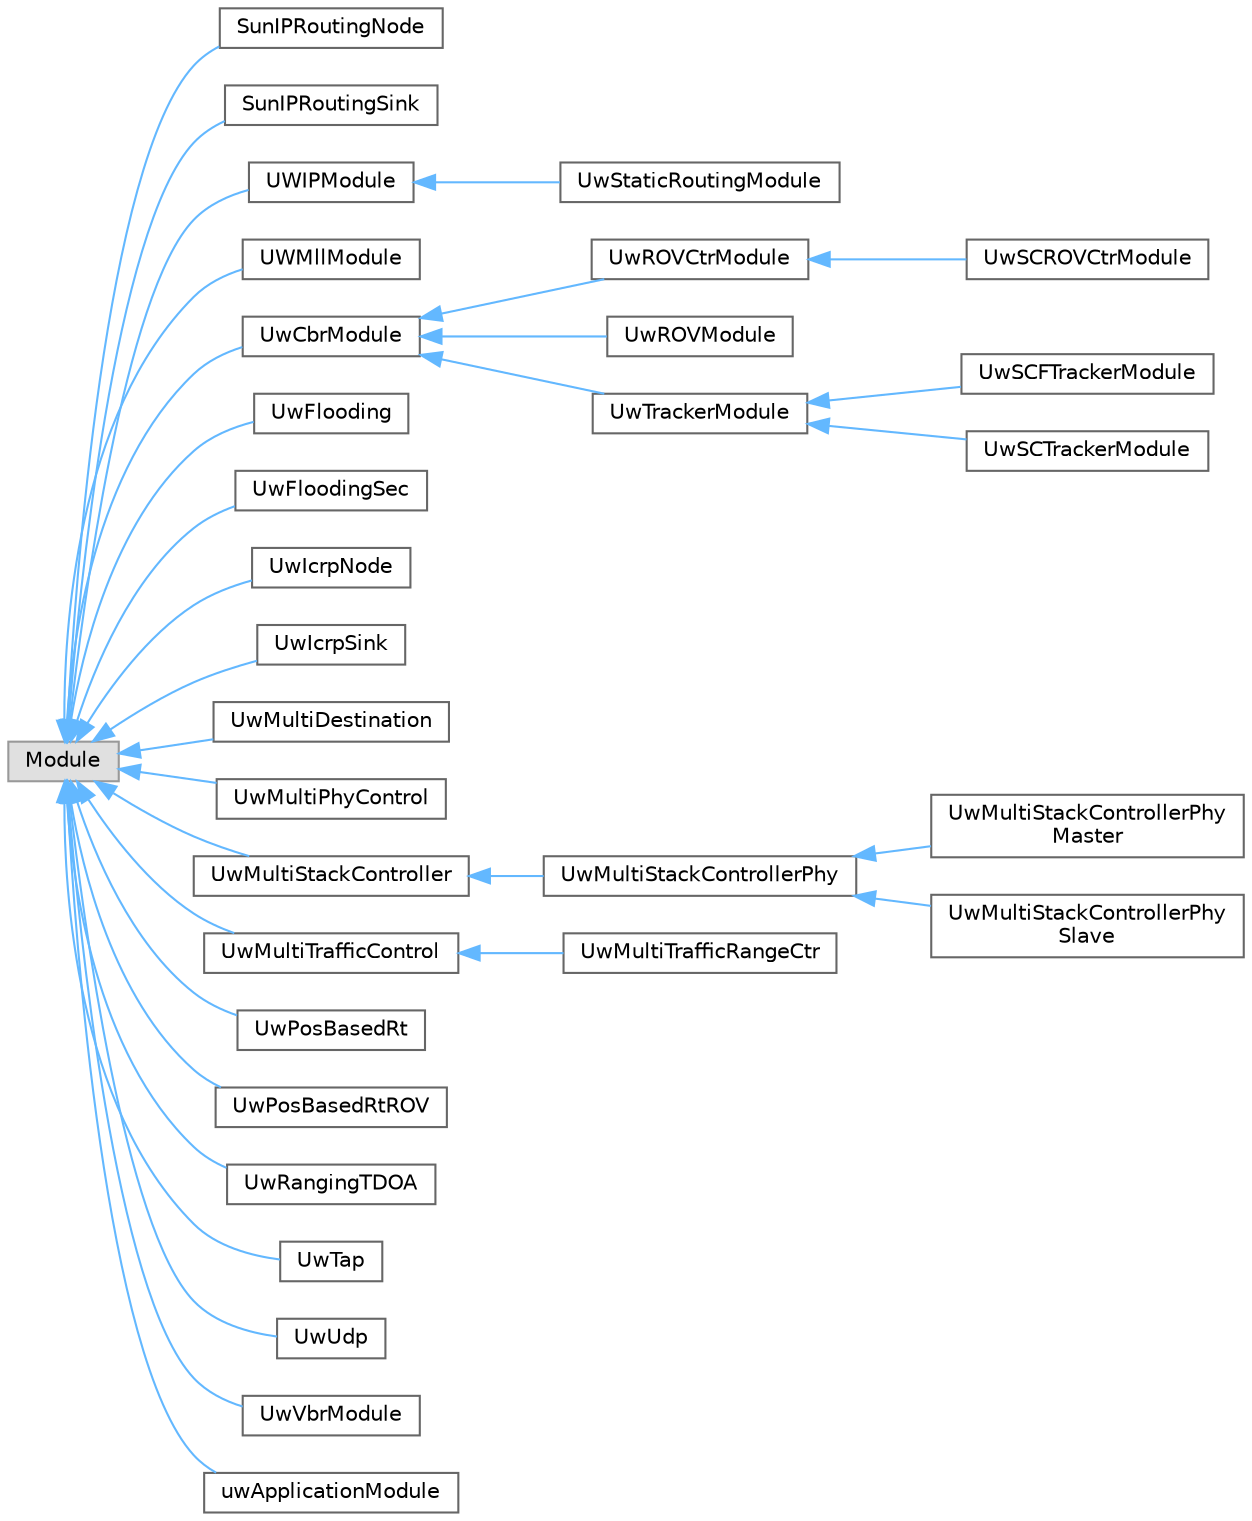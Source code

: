 digraph "Graphical Class Hierarchy"
{
 // LATEX_PDF_SIZE
  bgcolor="transparent";
  edge [fontname=Helvetica,fontsize=10,labelfontname=Helvetica,labelfontsize=10];
  node [fontname=Helvetica,fontsize=10,shape=box,height=0.2,width=0.4];
  rankdir="LR";
  Node0 [id="Node000000",label="Module",height=0.2,width=0.4,color="grey60", fillcolor="#E0E0E0", style="filled",tooltip=" "];
  Node0 -> Node1 [id="edge55_Node000000_Node000001",dir="back",color="steelblue1",style="solid",tooltip=" "];
  Node1 [id="Node000001",label="SunIPRoutingNode",height=0.2,width=0.4,color="grey40", fillcolor="white", style="filled",URL="$classSunIPRoutingNode.html",tooltip="SunIPRoutingNode class is used to represent the routing layer of a node."];
  Node0 -> Node2 [id="edge56_Node000000_Node000002",dir="back",color="steelblue1",style="solid",tooltip=" "];
  Node2 [id="Node000002",label="SunIPRoutingSink",height=0.2,width=0.4,color="grey40", fillcolor="white", style="filled",URL="$classSunIPRoutingSink.html",tooltip="SunIPRoutingSink class is used to represent the routing layer of a sink."];
  Node0 -> Node3 [id="edge57_Node000000_Node000003",dir="back",color="steelblue1",style="solid",tooltip=" "];
  Node3 [id="Node000003",label="UWIPModule",height=0.2,width=0.4,color="grey40", fillcolor="white", style="filled",URL="$classUWIPModule.html",tooltip="UWIPModule class is used to define the Internet Protocol (IP) layer of a node."];
  Node3 -> Node4 [id="edge58_Node000003_Node000004",dir="back",color="steelblue1",style="solid",tooltip=" "];
  Node4 [id="Node000004",label="UwStaticRoutingModule",height=0.2,width=0.4,color="grey40", fillcolor="white", style="filled",URL="$classUwStaticRoutingModule.html",tooltip="UwStaticRoutingModule class implements basic routing functionalities."];
  Node0 -> Node5 [id="edge59_Node000000_Node000005",dir="back",color="steelblue1",style="solid",tooltip=" "];
  Node5 [id="Node000005",label="UWMllModule",height=0.2,width=0.4,color="grey40", fillcolor="white", style="filled",URL="$classUWMllModule.html",tooltip="Module for ARP-resolve."];
  Node0 -> Node6 [id="edge60_Node000000_Node000006",dir="back",color="steelblue1",style="solid",tooltip=" "];
  Node6 [id="Node000006",label="UwCbrModule",height=0.2,width=0.4,color="grey40", fillcolor="white", style="filled",URL="$classUwCbrModule.html",tooltip="UwCbrModule class is used to manage UWCBR packets and to collect statistics about them."];
  Node6 -> Node7 [id="edge61_Node000006_Node000007",dir="back",color="steelblue1",style="solid",tooltip=" "];
  Node7 [id="Node000007",label="UwROVCtrModule",height=0.2,width=0.4,color="grey40", fillcolor="white", style="filled",URL="$classUwROVCtrModule.html",tooltip="UwROVCtrModule class is used to manage UWROVCtr packets and to collect statistics about them."];
  Node7 -> Node8 [id="edge62_Node000007_Node000008",dir="back",color="steelblue1",style="solid",tooltip=" "];
  Node8 [id="Node000008",label="UwSCROVCtrModule",height=0.2,width=0.4,color="grey40", fillcolor="white", style="filled",URL="$classUwSCROVCtrModule.html",tooltip="UwSCROVCtrModule class adds to the UwROVCtrModule class the possibility to receive and send cross lay..."];
  Node6 -> Node9 [id="edge63_Node000006_Node000009",dir="back",color="steelblue1",style="solid",tooltip=" "];
  Node9 [id="Node000009",label="UwROVModule",height=0.2,width=0.4,color="grey40", fillcolor="white", style="filled",URL="$classUwROVModule.html",tooltip="UwROVModule class is used to manage UWROV packets and to collect statistics about them."];
  Node6 -> Node10 [id="edge64_Node000006_Node000010",dir="back",color="steelblue1",style="solid",tooltip=" "];
  Node10 [id="Node000010",label="UwTrackerModule",height=0.2,width=0.4,color="grey40", fillcolor="white", style="filled",URL="$classUwTrackerModule.html",tooltip="UwTrackerModule class is used to track mobile nodes via sonar and share tracking information via pack..."];
  Node10 -> Node11 [id="edge65_Node000010_Node000011",dir="back",color="steelblue1",style="solid",tooltip=" "];
  Node11 [id="Node000011",label="UwSCFTrackerModule",height=0.2,width=0.4,color="grey40", fillcolor="white", style="filled",URL="$classUwSCFTrackerModule.html",tooltip="UwSCFTrackerModule class is used to track mines via sonar and share tracking information via packets."];
  Node10 -> Node12 [id="edge66_Node000010_Node000012",dir="back",color="steelblue1",style="solid",tooltip=" "];
  Node12 [id="Node000012",label="UwSCTrackerModule",height=0.2,width=0.4,color="grey40", fillcolor="white", style="filled",URL="$classUwSCTrackerModule.html",tooltip="UwSCTrackerModule class adds to the UwTrackerModule class the possibility to send cross layer message..."];
  Node0 -> Node13 [id="edge67_Node000000_Node000013",dir="back",color="steelblue1",style="solid",tooltip=" "];
  Node13 [id="Node000013",label="UwFlooding",height=0.2,width=0.4,color="grey40", fillcolor="white", style="filled",URL="$classUwFlooding.html",tooltip="UwFlooding class is used to represent the routing layer of a node."];
  Node0 -> Node14 [id="edge68_Node000000_Node000014",dir="back",color="steelblue1",style="solid",tooltip=" "];
  Node14 [id="Node000014",label="UwFloodingSec",height=0.2,width=0.4,color="grey40", fillcolor="white", style="filled",URL="$classUwFloodingSec.html",tooltip="UwFloodingSec class is used to represent the routing layer of a node."];
  Node0 -> Node15 [id="edge69_Node000000_Node000015",dir="back",color="steelblue1",style="solid",tooltip=" "];
  Node15 [id="Node000015",label="UwIcrpNode",height=0.2,width=0.4,color="grey40", fillcolor="white", style="filled",URL="$classUwIcrpNode.html",tooltip="UwIcrpNode class is used to represent the routing layer of a node."];
  Node0 -> Node16 [id="edge70_Node000000_Node000016",dir="back",color="steelblue1",style="solid",tooltip=" "];
  Node16 [id="Node000016",label="UwIcrpSink",height=0.2,width=0.4,color="grey40", fillcolor="white", style="filled",URL="$classUwIcrpSink.html",tooltip="UwIcrpSink class is used to represent the routing layer of a node."];
  Node0 -> Node17 [id="edge71_Node000000_Node000017",dir="back",color="steelblue1",style="solid",tooltip=" "];
  Node17 [id="Node000017",label="UwMultiDestination",height=0.2,width=0.4,color="grey40", fillcolor="white", style="filled",URL="$classUwMultiDestination.html",tooltip="Class used to represents the UwMultiDestination layer of a node."];
  Node0 -> Node18 [id="edge72_Node000000_Node000018",dir="back",color="steelblue1",style="solid",tooltip=" "];
  Node18 [id="Node000018",label="UwMultiPhyControl",height=0.2,width=0.4,color="grey40", fillcolor="white", style="filled",URL="$classUwMultiPhyControl.html",tooltip="Class used to represents the UwMultiPhyControl layer of a node."];
  Node0 -> Node19 [id="edge73_Node000000_Node000019",dir="back",color="steelblue1",style="solid",tooltip=" "];
  Node19 [id="Node000019",label="UwMultiStackController",height=0.2,width=0.4,color="grey40", fillcolor="white", style="filled",URL="$classUwMultiStackController.html",tooltip="Class used to represents the UwMultiStackController layer of a node."];
  Node19 -> Node20 [id="edge74_Node000019_Node000020",dir="back",color="steelblue1",style="solid",tooltip=" "];
  Node20 [id="Node000020",label="UwMultiStackControllerPhy",height=0.2,width=0.4,color="grey40", fillcolor="white", style="filled",URL="$classUwMultiStackControllerPhy.html",tooltip=" "];
  Node20 -> Node21 [id="edge75_Node000020_Node000021",dir="back",color="steelblue1",style="solid",tooltip=" "];
  Node21 [id="Node000021",label="UwMultiStackControllerPhy\lMaster",height=0.2,width=0.4,color="grey40", fillcolor="white", style="filled",URL="$classUwMultiStackControllerPhyMaster.html",tooltip="Class used to represents the UwMultiStackControllerPhyMaster layer of a node."];
  Node20 -> Node22 [id="edge76_Node000020_Node000022",dir="back",color="steelblue1",style="solid",tooltip=" "];
  Node22 [id="Node000022",label="UwMultiStackControllerPhy\lSlave",height=0.2,width=0.4,color="grey40", fillcolor="white", style="filled",URL="$classUwMultiStackControllerPhySlave.html",tooltip="Class used to represents the UwMultiStackControllerPhySlave layer of a node."];
  Node0 -> Node23 [id="edge77_Node000000_Node000023",dir="back",color="steelblue1",style="solid",tooltip=" "];
  Node23 [id="Node000023",label="UwMultiTrafficControl",height=0.2,width=0.4,color="grey40", fillcolor="white", style="filled",URL="$classUwMultiTrafficControl.html",tooltip="Class used to represents the UwMultiTrafficControl layer of a node."];
  Node23 -> Node24 [id="edge78_Node000023_Node000024",dir="back",color="steelblue1",style="solid",tooltip=" "];
  Node24 [id="Node000024",label="UwMultiTrafficRangeCtr",height=0.2,width=0.4,color="grey40", fillcolor="white", style="filled",URL="$classUwMultiTrafficRangeCtr.html",tooltip="Class used to represents the UwMultiTrafficRangeCtr layer of a node."];
  Node0 -> Node25 [id="edge79_Node000000_Node000025",dir="back",color="steelblue1",style="solid",tooltip=" "];
  Node25 [id="Node000025",label="UwPosBasedRt",height=0.2,width=0.4,color="grey40", fillcolor="white", style="filled",URL="$classUwPosBasedRt.html",tooltip=" "];
  Node0 -> Node26 [id="edge80_Node000000_Node000026",dir="back",color="steelblue1",style="solid",tooltip=" "];
  Node26 [id="Node000026",label="UwPosBasedRtROV",height=0.2,width=0.4,color="grey40", fillcolor="white", style="filled",URL="$classUwPosBasedRtROV.html",tooltip=" "];
  Node0 -> Node27 [id="edge81_Node000000_Node000027",dir="back",color="steelblue1",style="solid",tooltip=" "];
  Node27 [id="Node000027",label="UwRangingTDOA",height=0.2,width=0.4,color="grey40", fillcolor="white", style="filled",URL="$classUwRangingTDOA.html",tooltip="Class that represents a UwRangingTDOA Node."];
  Node0 -> Node28 [id="edge82_Node000000_Node000028",dir="back",color="steelblue1",style="solid",tooltip=" "];
  Node28 [id="Node000028",label="UwTap",height=0.2,width=0.4,color="grey40", fillcolor="white", style="filled",URL="$classUwTap.html",tooltip=" "];
  Node0 -> Node29 [id="edge83_Node000000_Node000029",dir="back",color="steelblue1",style="solid",tooltip=" "];
  Node29 [id="Node000029",label="UwUdp",height=0.2,width=0.4,color="grey40", fillcolor="white", style="filled",URL="$classUwUdp.html",tooltip="UwUdp class is used to manage UWUDP packets, and flows to and from upper modules."];
  Node0 -> Node30 [id="edge84_Node000000_Node000030",dir="back",color="steelblue1",style="solid",tooltip=" "];
  Node30 [id="Node000030",label="UwVbrModule",height=0.2,width=0.4,color="grey40", fillcolor="white", style="filled",URL="$classUwVbrModule.html",tooltip="UwVbrModule class is used to manage UWVBR packets, and to collect statistics about them."];
  Node0 -> Node31 [id="edge85_Node000000_Node000031",dir="back",color="steelblue1",style="solid",tooltip=" "];
  Node31 [id="Node000031",label="uwApplicationModule",height=0.2,width=0.4,color="grey40", fillcolor="white", style="filled",URL="$classuwApplicationModule.html",tooltip=" "];
}
